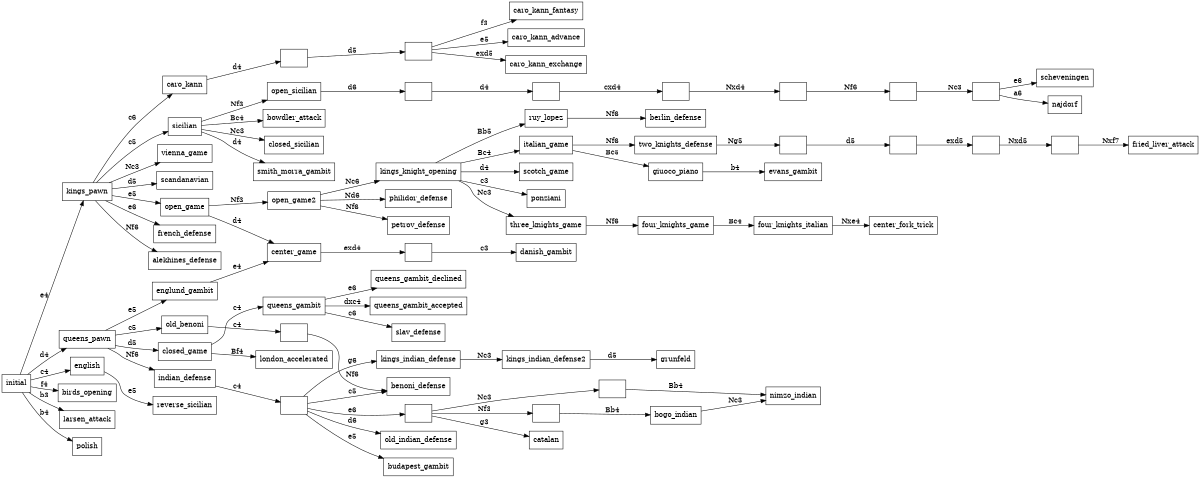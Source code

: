 digraph chess_openings {
	rankdir=LR;
	size="8,5"

    node [shape="box"]
	indian_defense2 [label=""];
	indian_defense3 [label=""];
	indian_defense4 [label=""];
	indian_defense5 [label=""];
	old_benoni2 [label=""];
	two_knights_defense2 [label=""];
	two_knights_defense3 [label=""];
	two_knights_defense4 [label=""];
	two_knights_defense5 [label=""];
	caro_kann2 [label=""];
	caro_kann3 [label=""];
	center_game2 [label=""];
	open_sicilian2 [label=""];
	open_sicilian3 [label=""];
	open_sicilian4 [label=""];
	open_sicilian5 [label=""];
	open_sicilian6 [label=""];
	open_sicilian7 [label=""];

	initial [label="initial"]

	initial -> kings_pawn [label="e4"];
	initial -> queens_pawn [label="d4"];
	initial -> english [label="c4"];
	initial -> birds_opening [label="f4"];
	initial -> larsen_attack [label="b3"];
	initial -> polish [label="b4"];

	kings_pawn -> scandanavian [label="d5"];
	kings_pawn -> open_game [label="e5"];
	kings_pawn -> french_defense [label="e6"];	
	kings_pawn -> alekhines_defense [label="Nf6"];
	kings_pawn -> caro_kann [label="c6"];
	kings_pawn -> sicilian [label="c5"];
	kings_pawn -> vienna_game [label="Nc3"];

	caro_kann -> caro_kann2 [label="d4"];
	caro_kann2 -> caro_kann3 [label="d5"];
	caro_kann3 -> caro_kann_advance [label="e5"];
	caro_kann3 -> caro_kann_exchange [label="exd5"];
	caro_kann3 -> caro_kann_fantasy [label="f3"];

	sicilian -> open_sicilian [label="Nf3"];
	sicilian -> bowdler_attack [label="Bc4"];
	sicilian -> closed_sicilian [label="Nc3"];
	sicilian -> smith_morra_gambit [label="d4"];

	open_sicilian -> open_sicilian2 [label="d6"]

	open_sicilian2 -> open_sicilian3 [label="d4"]
	open_sicilian3 -> open_sicilian4 [label="cxd4"]
	open_sicilian4 -> open_sicilian5 [label="Nxd4"]
	open_sicilian5 -> open_sicilian6 [label="Nf6"]
	open_sicilian6 -> open_sicilian7 [label="Nc3"]

	open_sicilian7 -> scheveningen [label="e6"]
	open_sicilian7 -> najdorf [label="a6"]	

	english -> reverse_sicilian [label="e5"];

	queens_pawn -> old_benoni [label="c5"];
	queens_pawn -> closed_game [label="d5"];
	queens_pawn -> englund_gambit [label="e5"];	
	queens_pawn -> indian_defense [label="Nf6"];	

	englund_gambit -> center_game [label="e4"];

	old_benoni -> old_benoni2 [label="c4"];

	old_benoni2 -> benoni_defense [label="Nf6"];

	indian_defense -> indian_defense2 [label="c4"];

    indian_defense2 -> benoni_defense [label="c5"];
	indian_defense2 -> old_indian_defense [label="d6"];
	indian_defense2 -> budapest_gambit [label="e5"];
    indian_defense2 -> indian_defense3 [label="e6"];
	indian_defense2 -> kings_indian_defense [label="g6"];

	kings_indian_defense -> kings_indian_defense2 [label="Nc3"];
	kings_indian_defense2 -> grunfeld [label="d5"];

	indian_defense3 -> catalan [label="g3"];
	indian_defense3 -> indian_defense4 [label="Nc3"];
	indian_defense3 -> indian_defense5 [label="Nf3"];

	indian_defense4 -> nimzo_indian [label="Bb4"];

	indian_defense5 -> bogo_indian [label="Bb4"];
	bogo_indian -> nimzo_indian [label="Nc3"];

	closed_game -> queens_gambit [label="c4"];
	closed_game -> london_accelerated [label="Bf4"];

	queens_gambit -> queens_gambit_declined [label="e6"];
	queens_gambit -> queens_gambit_accepted [label="dxc4"];
	queens_gambit -> slav_defense [label="c6"];

	open_game -> open_game2 [label="Nf3"];
	open_game -> center_game [label="d4"];	

	open_game2 -> philidor_defense [label="Nd6"];
	open_game2 -> petrov_defense [label="Nf6"];
	open_game2 -> kings_knight_opening [label="Nc6"];

	center_game -> center_game2 [label="exd4"];

	center_game2 -> danish_gambit [label="c3"];

	kings_knight_opening -> three_knights_game [label="Nc3"];
	kings_knight_opening -> ruy_lopez [label="Bb5"];
	kings_knight_opening -> italian_game [label="Bc4"];	
	kings_knight_opening -> scotch_game [label="d4"];
	kings_knight_opening -> ponziani [label="c3"];	

	italian_game -> giuoco_piano [label="Bc5"];
	italian_game -> two_knights_defense [label="Nf6"];

	giuoco_piano -> evans_gambit [label="b4"];

	ruy_lopez -> berlin_defense [label="Nf6"];

	two_knights_defense -> two_knights_defense2 [label="Ng5"];
	two_knights_defense2 -> two_knights_defense3 [label="d5"];
	two_knights_defense3 -> two_knights_defense4 [label="exd5"];
	two_knights_defense4 -> two_knights_defense5 [label="Nxd5"];
	two_knights_defense5 -> fried_liver_attack [label="Nxf7"];

	three_knights_game -> four_knights_game [label="Nf6"];

	four_knights_game -> four_knights_italian [label="Bc4"];

	four_knights_italian -> center_fork_trick [label="Nxe4"];
}

